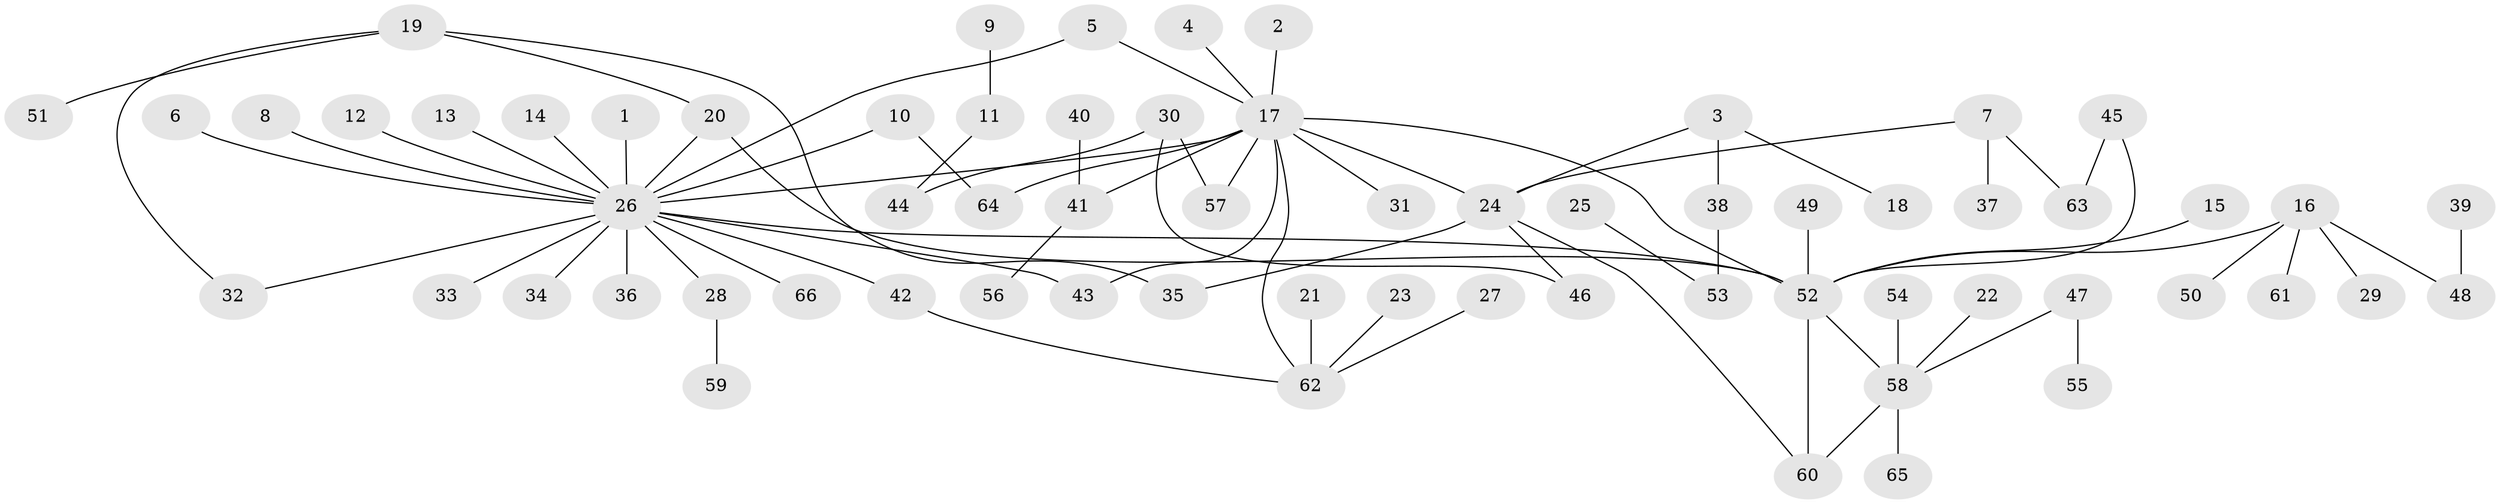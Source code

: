 // original degree distribution, {15: 0.007575757575757576, 4: 0.06060606060606061, 21: 0.007575757575757576, 7: 0.015151515151515152, 1: 0.5833333333333334, 3: 0.13636363636363635, 11: 0.007575757575757576, 6: 0.007575757575757576, 2: 0.15151515151515152, 5: 0.015151515151515152, 8: 0.007575757575757576}
// Generated by graph-tools (version 1.1) at 2025/01/03/09/25 03:01:57]
// undirected, 66 vertices, 77 edges
graph export_dot {
graph [start="1"]
  node [color=gray90,style=filled];
  1;
  2;
  3;
  4;
  5;
  6;
  7;
  8;
  9;
  10;
  11;
  12;
  13;
  14;
  15;
  16;
  17;
  18;
  19;
  20;
  21;
  22;
  23;
  24;
  25;
  26;
  27;
  28;
  29;
  30;
  31;
  32;
  33;
  34;
  35;
  36;
  37;
  38;
  39;
  40;
  41;
  42;
  43;
  44;
  45;
  46;
  47;
  48;
  49;
  50;
  51;
  52;
  53;
  54;
  55;
  56;
  57;
  58;
  59;
  60;
  61;
  62;
  63;
  64;
  65;
  66;
  1 -- 26 [weight=1.0];
  2 -- 17 [weight=1.0];
  3 -- 18 [weight=1.0];
  3 -- 24 [weight=1.0];
  3 -- 38 [weight=1.0];
  4 -- 17 [weight=1.0];
  5 -- 17 [weight=1.0];
  5 -- 26 [weight=1.0];
  6 -- 26 [weight=1.0];
  7 -- 24 [weight=1.0];
  7 -- 37 [weight=1.0];
  7 -- 63 [weight=1.0];
  8 -- 26 [weight=1.0];
  9 -- 11 [weight=1.0];
  10 -- 26 [weight=1.0];
  10 -- 64 [weight=1.0];
  11 -- 44 [weight=1.0];
  12 -- 26 [weight=1.0];
  13 -- 26 [weight=1.0];
  14 -- 26 [weight=1.0];
  15 -- 52 [weight=1.0];
  16 -- 29 [weight=1.0];
  16 -- 48 [weight=1.0];
  16 -- 50 [weight=1.0];
  16 -- 52 [weight=1.0];
  16 -- 61 [weight=1.0];
  17 -- 24 [weight=1.0];
  17 -- 26 [weight=1.0];
  17 -- 31 [weight=1.0];
  17 -- 41 [weight=1.0];
  17 -- 43 [weight=1.0];
  17 -- 52 [weight=1.0];
  17 -- 57 [weight=1.0];
  17 -- 62 [weight=1.0];
  17 -- 64 [weight=1.0];
  19 -- 20 [weight=1.0];
  19 -- 32 [weight=1.0];
  19 -- 35 [weight=1.0];
  19 -- 51 [weight=1.0];
  20 -- 26 [weight=1.0];
  20 -- 52 [weight=1.0];
  21 -- 62 [weight=1.0];
  22 -- 58 [weight=1.0];
  23 -- 62 [weight=1.0];
  24 -- 35 [weight=1.0];
  24 -- 46 [weight=1.0];
  24 -- 60 [weight=1.0];
  25 -- 53 [weight=1.0];
  26 -- 28 [weight=1.0];
  26 -- 32 [weight=1.0];
  26 -- 33 [weight=1.0];
  26 -- 34 [weight=1.0];
  26 -- 36 [weight=1.0];
  26 -- 42 [weight=1.0];
  26 -- 43 [weight=1.0];
  26 -- 52 [weight=1.0];
  26 -- 66 [weight=1.0];
  27 -- 62 [weight=1.0];
  28 -- 59 [weight=1.0];
  30 -- 44 [weight=1.0];
  30 -- 46 [weight=1.0];
  30 -- 57 [weight=1.0];
  38 -- 53 [weight=1.0];
  39 -- 48 [weight=1.0];
  40 -- 41 [weight=1.0];
  41 -- 56 [weight=1.0];
  42 -- 62 [weight=1.0];
  45 -- 52 [weight=1.0];
  45 -- 63 [weight=1.0];
  47 -- 55 [weight=1.0];
  47 -- 58 [weight=1.0];
  49 -- 52 [weight=1.0];
  52 -- 58 [weight=1.0];
  52 -- 60 [weight=1.0];
  54 -- 58 [weight=1.0];
  58 -- 60 [weight=1.0];
  58 -- 65 [weight=1.0];
}
